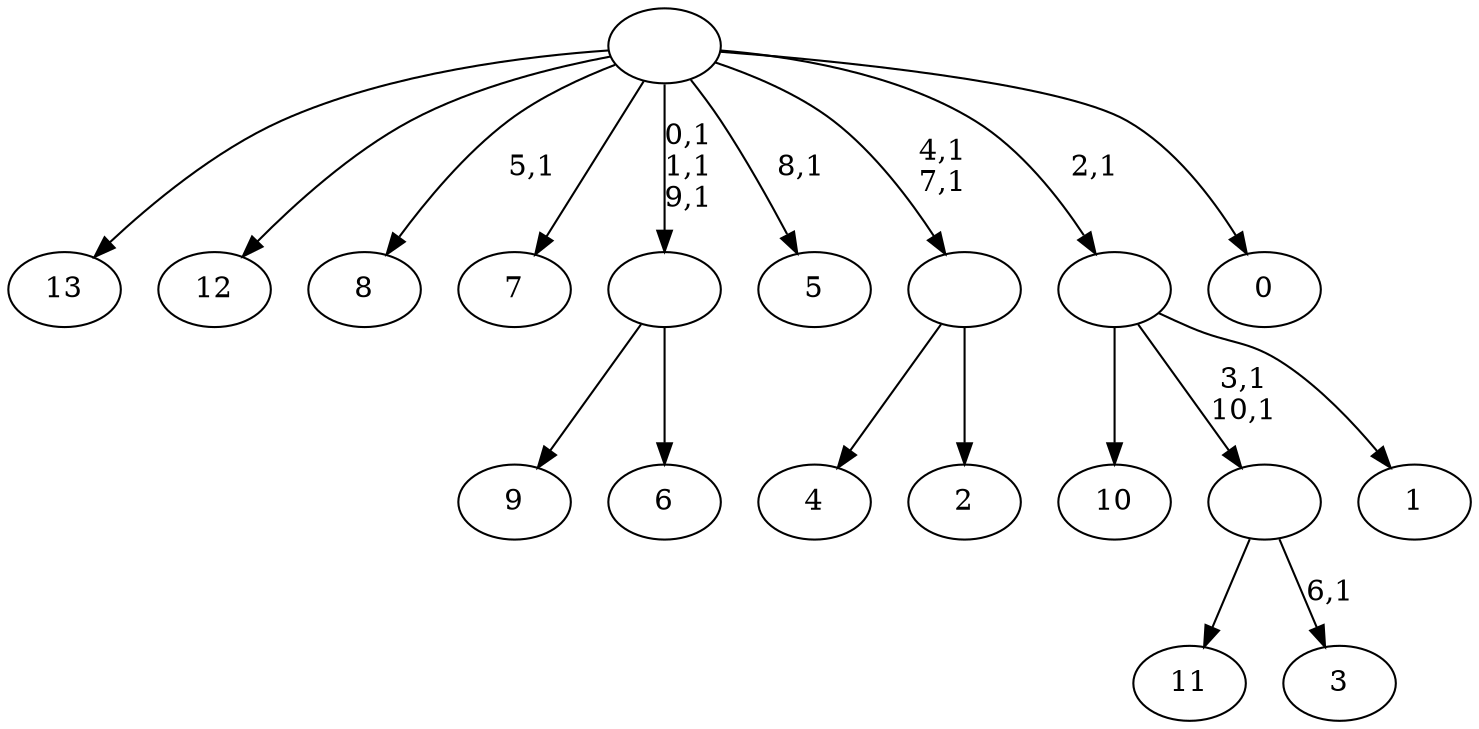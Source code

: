 digraph T {
	25 [label="13"]
	24 [label="12"]
	23 [label="11"]
	22 [label="10"]
	21 [label="9"]
	20 [label="8"]
	18 [label="7"]
	17 [label="6"]
	16 [label=""]
	13 [label="5"]
	11 [label="4"]
	10 [label="3"]
	8 [label=""]
	6 [label="2"]
	5 [label=""]
	3 [label="1"]
	2 [label=""]
	1 [label="0"]
	0 [label=""]
	16 -> 21 [label=""]
	16 -> 17 [label=""]
	8 -> 10 [label="6,1"]
	8 -> 23 [label=""]
	5 -> 11 [label=""]
	5 -> 6 [label=""]
	2 -> 8 [label="3,1\n10,1"]
	2 -> 22 [label=""]
	2 -> 3 [label=""]
	0 -> 5 [label="4,1\n7,1"]
	0 -> 13 [label="8,1"]
	0 -> 16 [label="0,1\n1,1\n9,1"]
	0 -> 20 [label="5,1"]
	0 -> 25 [label=""]
	0 -> 24 [label=""]
	0 -> 18 [label=""]
	0 -> 2 [label="2,1"]
	0 -> 1 [label=""]
}
